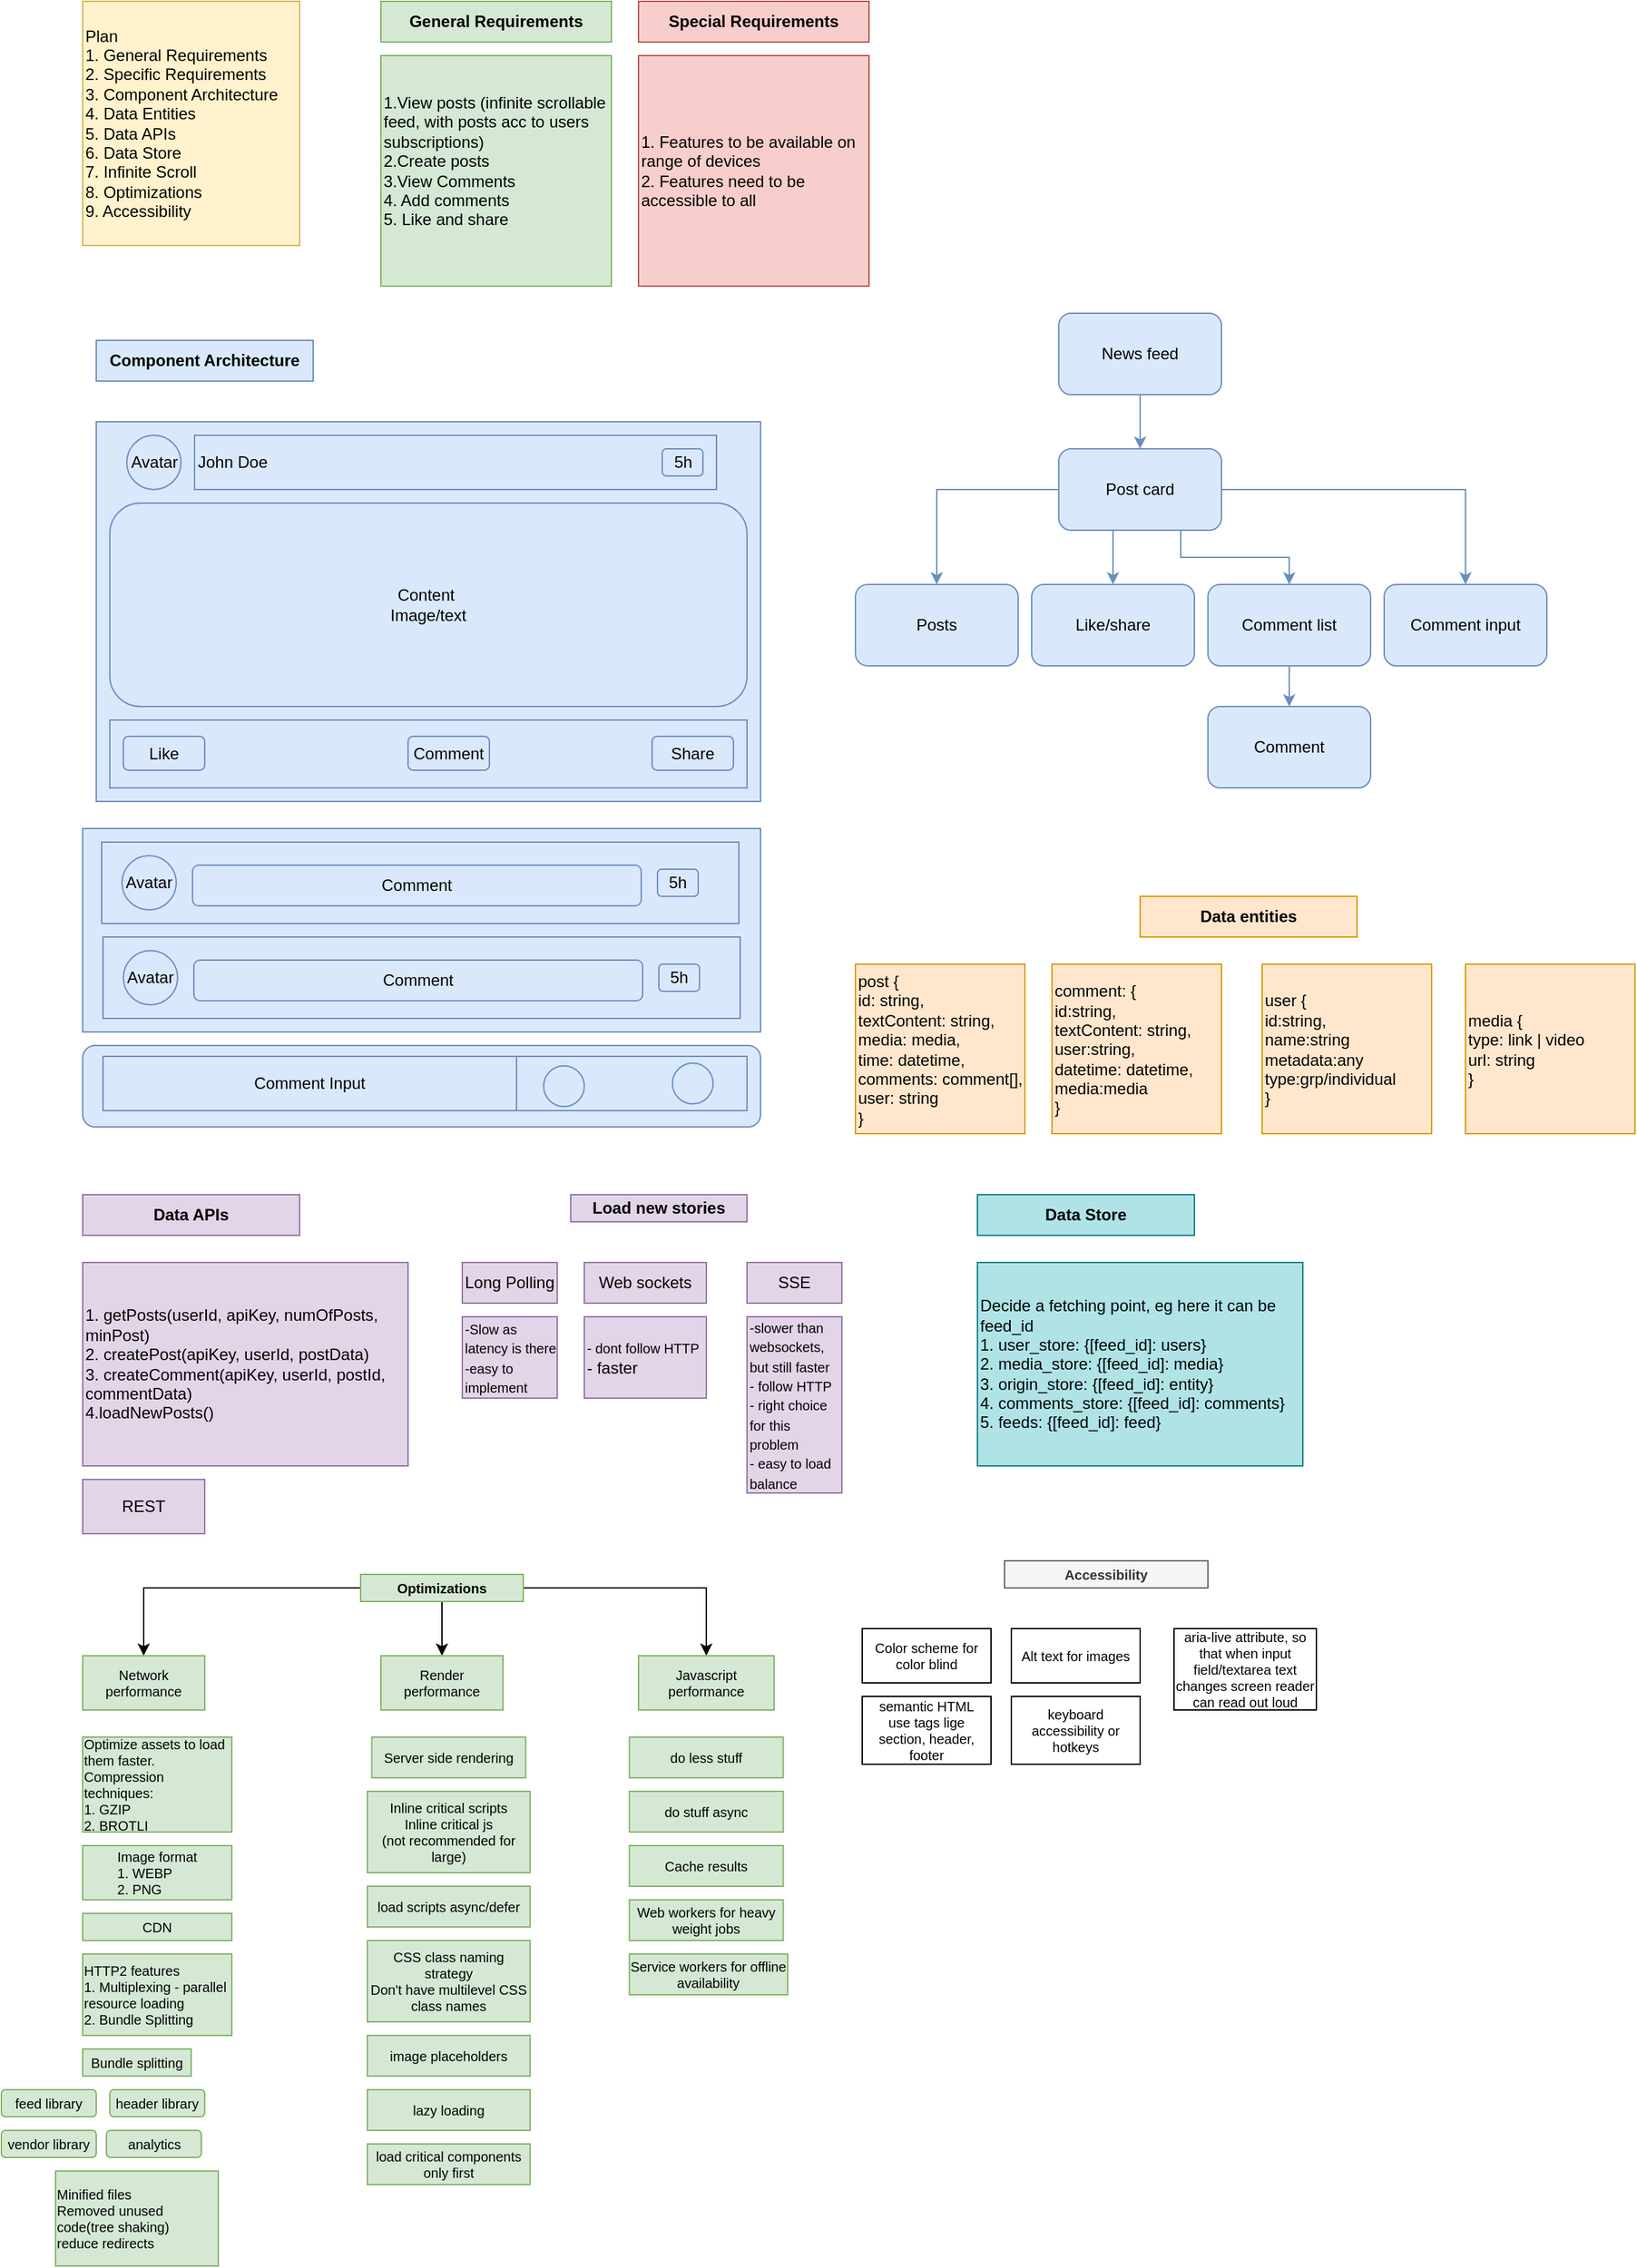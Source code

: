 <mxfile version="18.1.2" type="github">
  <diagram id="pV1UsLXD76Uy4-o15l10" name="Page-1">
    <mxGraphModel dx="940" dy="523" grid="1" gridSize="10" guides="1" tooltips="1" connect="1" arrows="1" fold="1" page="1" pageScale="1" pageWidth="850" pageHeight="1100" math="0" shadow="0">
      <root>
        <mxCell id="0" />
        <mxCell id="1" parent="0" />
        <mxCell id="sOp1A83OYoMBxLgUxcqA-18" value="" style="rounded=0;whiteSpace=wrap;html=1;fillColor=#dae8fc;strokeColor=#6c8ebf;" vertex="1" parent="1">
          <mxGeometry x="70" y="650" width="500" height="150" as="geometry" />
        </mxCell>
        <mxCell id="sOp1A83OYoMBxLgUxcqA-24" value="" style="rounded=0;whiteSpace=wrap;html=1;fillColor=#dae8fc;strokeColor=#6c8ebf;" vertex="1" parent="1">
          <mxGeometry x="84" y="660" width="470" height="60" as="geometry" />
        </mxCell>
        <mxCell id="sOp1A83OYoMBxLgUxcqA-1" value="Plan&lt;br&gt;1. General Requirements&lt;br&gt;2. Specific Requirements&lt;br&gt;3. Component Architecture&lt;br&gt;4. Data Entities&lt;br&gt;5. Data APIs&lt;br&gt;6. Data Store&lt;br&gt;7. Infinite Scroll&lt;br&gt;8. Optimizations&lt;br&gt;9. Accessibility" style="rounded=0;whiteSpace=wrap;html=1;align=left;fillColor=#fff2cc;strokeColor=#d6b656;" vertex="1" parent="1">
          <mxGeometry x="70" y="40" width="160" height="180" as="geometry" />
        </mxCell>
        <mxCell id="sOp1A83OYoMBxLgUxcqA-2" value="&lt;b&gt;General Requirements&lt;/b&gt;" style="rounded=0;whiteSpace=wrap;html=1;fillColor=#d5e8d4;strokeColor=#82b366;" vertex="1" parent="1">
          <mxGeometry x="290" y="40" width="170" height="30" as="geometry" />
        </mxCell>
        <mxCell id="sOp1A83OYoMBxLgUxcqA-3" value="1.View posts (infinite scrollable feed, with posts acc to users subscriptions)&lt;br&gt;&lt;div style=&quot;&quot;&gt;&lt;span style=&quot;background-color: initial;&quot;&gt;2.Create posts&lt;/span&gt;&lt;/div&gt;&lt;div style=&quot;&quot;&gt;&lt;span style=&quot;background-color: initial;&quot;&gt;3.View Comments&lt;/span&gt;&lt;/div&gt;&lt;div style=&quot;&quot;&gt;&lt;span style=&quot;background-color: initial;&quot;&gt;4. Add comments&lt;/span&gt;&lt;/div&gt;&lt;div style=&quot;&quot;&gt;&lt;span style=&quot;background-color: initial;&quot;&gt;5. Like and share&lt;/span&gt;&lt;/div&gt;&lt;div style=&quot;&quot;&gt;&lt;span style=&quot;background-color: initial;&quot;&gt;&lt;br&gt;&lt;/span&gt;&lt;/div&gt;" style="rounded=0;whiteSpace=wrap;html=1;align=left;fillColor=#d5e8d4;strokeColor=#82b366;" vertex="1" parent="1">
          <mxGeometry x="290" y="80" width="170" height="170" as="geometry" />
        </mxCell>
        <mxCell id="sOp1A83OYoMBxLgUxcqA-4" value="&lt;b&gt;Special Requirements&lt;/b&gt;" style="rounded=0;whiteSpace=wrap;html=1;fillColor=#f8cecc;strokeColor=#b85450;" vertex="1" parent="1">
          <mxGeometry x="480" y="40" width="170" height="30" as="geometry" />
        </mxCell>
        <mxCell id="sOp1A83OYoMBxLgUxcqA-5" value="1. Features to be available on range of devices&lt;br&gt;2. Features need to be accessible to all" style="rounded=0;whiteSpace=wrap;html=1;align=left;fillColor=#f8cecc;strokeColor=#b85450;" vertex="1" parent="1">
          <mxGeometry x="480" y="80" width="170" height="170" as="geometry" />
        </mxCell>
        <mxCell id="sOp1A83OYoMBxLgUxcqA-6" value="&lt;b&gt;Component Architecture&lt;/b&gt;" style="rounded=0;whiteSpace=wrap;html=1;fillColor=#dae8fc;strokeColor=#6c8ebf;" vertex="1" parent="1">
          <mxGeometry x="80" y="290" width="160" height="30" as="geometry" />
        </mxCell>
        <mxCell id="sOp1A83OYoMBxLgUxcqA-7" value="" style="rounded=0;whiteSpace=wrap;html=1;fillColor=#dae8fc;strokeColor=#6c8ebf;" vertex="1" parent="1">
          <mxGeometry x="80" y="350" width="490" height="280" as="geometry" />
        </mxCell>
        <mxCell id="sOp1A83OYoMBxLgUxcqA-9" value="Avatar" style="ellipse;whiteSpace=wrap;html=1;aspect=fixed;fillColor=#dae8fc;strokeColor=#6c8ebf;" vertex="1" parent="1">
          <mxGeometry x="99" y="670" width="40" height="40" as="geometry" />
        </mxCell>
        <mxCell id="sOp1A83OYoMBxLgUxcqA-11" value="5h" style="rounded=1;whiteSpace=wrap;html=1;fillColor=#dae8fc;strokeColor=#6c8ebf;" vertex="1" parent="1">
          <mxGeometry x="494" y="680" width="30" height="20" as="geometry" />
        </mxCell>
        <mxCell id="sOp1A83OYoMBxLgUxcqA-12" value="Content&amp;nbsp;&lt;br&gt;Image/text" style="rounded=1;whiteSpace=wrap;html=1;fillColor=#dae8fc;strokeColor=#6c8ebf;" vertex="1" parent="1">
          <mxGeometry x="90" y="410" width="470" height="150" as="geometry" />
        </mxCell>
        <mxCell id="sOp1A83OYoMBxLgUxcqA-14" value="" style="rounded=0;whiteSpace=wrap;html=1;fillColor=#dae8fc;strokeColor=#6c8ebf;" vertex="1" parent="1">
          <mxGeometry x="90" y="570" width="470" height="50" as="geometry" />
        </mxCell>
        <mxCell id="sOp1A83OYoMBxLgUxcqA-15" value="Like" style="rounded=1;whiteSpace=wrap;html=1;fillColor=#dae8fc;strokeColor=#6c8ebf;" vertex="1" parent="1">
          <mxGeometry x="100" y="582" width="60" height="25" as="geometry" />
        </mxCell>
        <mxCell id="sOp1A83OYoMBxLgUxcqA-16" value="Comment" style="rounded=1;whiteSpace=wrap;html=1;fillColor=#dae8fc;strokeColor=#6c8ebf;" vertex="1" parent="1">
          <mxGeometry x="310" y="582" width="60" height="25" as="geometry" />
        </mxCell>
        <mxCell id="sOp1A83OYoMBxLgUxcqA-17" value="Share" style="rounded=1;whiteSpace=wrap;html=1;fillColor=#dae8fc;strokeColor=#6c8ebf;" vertex="1" parent="1">
          <mxGeometry x="490" y="582" width="60" height="25" as="geometry" />
        </mxCell>
        <mxCell id="sOp1A83OYoMBxLgUxcqA-19" value="Comment" style="rounded=1;whiteSpace=wrap;html=1;fillColor=#dae8fc;strokeColor=#6c8ebf;" vertex="1" parent="1">
          <mxGeometry x="151" y="677" width="331" height="30" as="geometry" />
        </mxCell>
        <mxCell id="sOp1A83OYoMBxLgUxcqA-35" value="Avatar" style="ellipse;whiteSpace=wrap;html=1;aspect=fixed;fillColor=#dae8fc;strokeColor=#6c8ebf;" vertex="1" parent="1">
          <mxGeometry x="102.5" y="360" width="40" height="40" as="geometry" />
        </mxCell>
        <mxCell id="sOp1A83OYoMBxLgUxcqA-36" value="John Doe" style="rounded=0;whiteSpace=wrap;html=1;align=left;fillColor=#dae8fc;strokeColor=#6c8ebf;" vertex="1" parent="1">
          <mxGeometry x="152.5" y="360" width="385" height="40" as="geometry" />
        </mxCell>
        <mxCell id="sOp1A83OYoMBxLgUxcqA-37" value="5h" style="rounded=1;whiteSpace=wrap;html=1;fillColor=#dae8fc;strokeColor=#6c8ebf;" vertex="1" parent="1">
          <mxGeometry x="497.5" y="370" width="30" height="20" as="geometry" />
        </mxCell>
        <mxCell id="sOp1A83OYoMBxLgUxcqA-38" value="" style="rounded=0;whiteSpace=wrap;html=1;fillColor=#dae8fc;strokeColor=#6c8ebf;" vertex="1" parent="1">
          <mxGeometry x="85" y="730" width="470" height="60" as="geometry" />
        </mxCell>
        <mxCell id="sOp1A83OYoMBxLgUxcqA-39" value="Avatar" style="ellipse;whiteSpace=wrap;html=1;aspect=fixed;fillColor=#dae8fc;strokeColor=#6c8ebf;" vertex="1" parent="1">
          <mxGeometry x="100" y="740" width="40" height="40" as="geometry" />
        </mxCell>
        <mxCell id="sOp1A83OYoMBxLgUxcqA-40" value="5h" style="rounded=1;whiteSpace=wrap;html=1;fillColor=#dae8fc;strokeColor=#6c8ebf;" vertex="1" parent="1">
          <mxGeometry x="495" y="750" width="30" height="20" as="geometry" />
        </mxCell>
        <mxCell id="sOp1A83OYoMBxLgUxcqA-41" value="Comment" style="rounded=1;whiteSpace=wrap;html=1;fillColor=#dae8fc;strokeColor=#6c8ebf;" vertex="1" parent="1">
          <mxGeometry x="152" y="747" width="331" height="30" as="geometry" />
        </mxCell>
        <mxCell id="sOp1A83OYoMBxLgUxcqA-42" value="" style="rounded=1;whiteSpace=wrap;html=1;fillColor=#dae8fc;strokeColor=#6c8ebf;" vertex="1" parent="1">
          <mxGeometry x="70" y="810" width="500" height="60" as="geometry" />
        </mxCell>
        <mxCell id="sOp1A83OYoMBxLgUxcqA-43" value="Comment Input" style="rounded=0;whiteSpace=wrap;html=1;fillColor=#dae8fc;strokeColor=#6c8ebf;" vertex="1" parent="1">
          <mxGeometry x="85" y="818" width="305" height="40" as="geometry" />
        </mxCell>
        <mxCell id="sOp1A83OYoMBxLgUxcqA-44" value="" style="rounded=0;whiteSpace=wrap;html=1;fillColor=#dae8fc;strokeColor=#6c8ebf;" vertex="1" parent="1">
          <mxGeometry x="390" y="818" width="170" height="40" as="geometry" />
        </mxCell>
        <mxCell id="sOp1A83OYoMBxLgUxcqA-45" value="" style="ellipse;whiteSpace=wrap;html=1;aspect=fixed;fillColor=#dae8fc;strokeColor=#6c8ebf;" vertex="1" parent="1">
          <mxGeometry x="410" y="825" width="30" height="30" as="geometry" />
        </mxCell>
        <mxCell id="sOp1A83OYoMBxLgUxcqA-46" value="" style="ellipse;whiteSpace=wrap;html=1;aspect=fixed;fillColor=#dae8fc;strokeColor=#6c8ebf;" vertex="1" parent="1">
          <mxGeometry x="505" y="823" width="30" height="30" as="geometry" />
        </mxCell>
        <mxCell id="sOp1A83OYoMBxLgUxcqA-55" style="edgeStyle=orthogonalEdgeStyle;rounded=0;orthogonalLoop=1;jettySize=auto;html=1;fillColor=#dae8fc;strokeColor=#6c8ebf;" edge="1" parent="1" source="sOp1A83OYoMBxLgUxcqA-47" target="sOp1A83OYoMBxLgUxcqA-52">
          <mxGeometry relative="1" as="geometry" />
        </mxCell>
        <mxCell id="sOp1A83OYoMBxLgUxcqA-57" style="edgeStyle=orthogonalEdgeStyle;rounded=0;orthogonalLoop=1;jettySize=auto;html=1;entryX=0.5;entryY=0;entryDx=0;entryDy=0;fillColor=#dae8fc;strokeColor=#6c8ebf;" edge="1" parent="1" source="sOp1A83OYoMBxLgUxcqA-47" target="sOp1A83OYoMBxLgUxcqA-54">
          <mxGeometry relative="1" as="geometry" />
        </mxCell>
        <mxCell id="sOp1A83OYoMBxLgUxcqA-62" style="edgeStyle=orthogonalEdgeStyle;rounded=0;orthogonalLoop=1;jettySize=auto;html=1;entryX=0.5;entryY=0;entryDx=0;entryDy=0;fillColor=#dae8fc;strokeColor=#6c8ebf;" edge="1" parent="1" source="sOp1A83OYoMBxLgUxcqA-47" target="sOp1A83OYoMBxLgUxcqA-53">
          <mxGeometry relative="1" as="geometry">
            <Array as="points">
              <mxPoint x="880" y="450" />
              <mxPoint x="960" y="450" />
            </Array>
          </mxGeometry>
        </mxCell>
        <mxCell id="sOp1A83OYoMBxLgUxcqA-64" value="" style="edgeStyle=orthogonalEdgeStyle;rounded=0;orthogonalLoop=1;jettySize=auto;html=1;fillColor=#dae8fc;strokeColor=#6c8ebf;" edge="1" parent="1" source="sOp1A83OYoMBxLgUxcqA-47" target="sOp1A83OYoMBxLgUxcqA-63">
          <mxGeometry relative="1" as="geometry">
            <Array as="points">
              <mxPoint x="830" y="440" />
              <mxPoint x="830" y="440" />
            </Array>
          </mxGeometry>
        </mxCell>
        <mxCell id="sOp1A83OYoMBxLgUxcqA-47" value="Post card" style="rounded=1;whiteSpace=wrap;html=1;fillColor=#dae8fc;strokeColor=#6c8ebf;" vertex="1" parent="1">
          <mxGeometry x="790" y="370" width="120" height="60" as="geometry" />
        </mxCell>
        <mxCell id="sOp1A83OYoMBxLgUxcqA-52" value="Posts" style="rounded=1;whiteSpace=wrap;html=1;fillColor=#dae8fc;strokeColor=#6c8ebf;" vertex="1" parent="1">
          <mxGeometry x="640" y="470" width="120" height="60" as="geometry" />
        </mxCell>
        <mxCell id="sOp1A83OYoMBxLgUxcqA-59" value="" style="edgeStyle=orthogonalEdgeStyle;rounded=0;orthogonalLoop=1;jettySize=auto;html=1;fillColor=#dae8fc;strokeColor=#6c8ebf;" edge="1" parent="1" source="sOp1A83OYoMBxLgUxcqA-53" target="sOp1A83OYoMBxLgUxcqA-58">
          <mxGeometry relative="1" as="geometry" />
        </mxCell>
        <mxCell id="sOp1A83OYoMBxLgUxcqA-53" value="Comment list" style="rounded=1;whiteSpace=wrap;html=1;fillColor=#dae8fc;strokeColor=#6c8ebf;" vertex="1" parent="1">
          <mxGeometry x="900" y="470" width="120" height="60" as="geometry" />
        </mxCell>
        <mxCell id="sOp1A83OYoMBxLgUxcqA-54" value="Comment input" style="rounded=1;whiteSpace=wrap;html=1;fillColor=#dae8fc;strokeColor=#6c8ebf;" vertex="1" parent="1">
          <mxGeometry x="1030" y="470" width="120" height="60" as="geometry" />
        </mxCell>
        <mxCell id="sOp1A83OYoMBxLgUxcqA-58" value="Comment" style="rounded=1;whiteSpace=wrap;html=1;fillColor=#dae8fc;strokeColor=#6c8ebf;" vertex="1" parent="1">
          <mxGeometry x="900" y="560" width="120" height="60" as="geometry" />
        </mxCell>
        <mxCell id="sOp1A83OYoMBxLgUxcqA-61" value="" style="edgeStyle=orthogonalEdgeStyle;rounded=0;orthogonalLoop=1;jettySize=auto;html=1;fillColor=#dae8fc;strokeColor=#6c8ebf;" edge="1" parent="1" source="sOp1A83OYoMBxLgUxcqA-60" target="sOp1A83OYoMBxLgUxcqA-47">
          <mxGeometry relative="1" as="geometry" />
        </mxCell>
        <mxCell id="sOp1A83OYoMBxLgUxcqA-60" value="News feed" style="rounded=1;whiteSpace=wrap;html=1;fillColor=#dae8fc;strokeColor=#6c8ebf;" vertex="1" parent="1">
          <mxGeometry x="790" y="270" width="120" height="60" as="geometry" />
        </mxCell>
        <mxCell id="sOp1A83OYoMBxLgUxcqA-63" value="Like/share" style="rounded=1;whiteSpace=wrap;html=1;fillColor=#dae8fc;strokeColor=#6c8ebf;" vertex="1" parent="1">
          <mxGeometry x="770" y="470" width="120" height="60" as="geometry" />
        </mxCell>
        <mxCell id="sOp1A83OYoMBxLgUxcqA-65" value="post {&lt;br&gt;id: string,&lt;br&gt;&lt;div style=&quot;&quot;&gt;textContent: string,&lt;/div&gt;&lt;div style=&quot;&quot;&gt;media: media,&lt;/div&gt;&lt;div style=&quot;&quot;&gt;time: datetime,&lt;/div&gt;&lt;div style=&quot;&quot;&gt;comments: comment[],&lt;/div&gt;&lt;div style=&quot;&quot;&gt;user: string&lt;/div&gt;}" style="whiteSpace=wrap;html=1;aspect=fixed;align=left;fillColor=#ffe6cc;strokeColor=#d79b00;" vertex="1" parent="1">
          <mxGeometry x="640" y="750" width="125" height="125" as="geometry" />
        </mxCell>
        <mxCell id="sOp1A83OYoMBxLgUxcqA-66" value="comment: {&lt;br&gt;id:string,&lt;br&gt;textContent: string,&lt;br&gt;user:string,&lt;br&gt;datetime: datetime,&lt;br&gt;media:media&lt;br&gt;}" style="whiteSpace=wrap;html=1;aspect=fixed;align=left;fillColor=#ffe6cc;strokeColor=#d79b00;" vertex="1" parent="1">
          <mxGeometry x="785" y="750" width="125" height="125" as="geometry" />
        </mxCell>
        <mxCell id="sOp1A83OYoMBxLgUxcqA-67" value="user {&lt;br&gt;id:string,&lt;br&gt;name:string&lt;br&gt;metadata:any&lt;br&gt;type:grp/individual&lt;br&gt;}" style="whiteSpace=wrap;html=1;aspect=fixed;align=left;fillColor=#ffe6cc;strokeColor=#d79b00;" vertex="1" parent="1">
          <mxGeometry x="940" y="750" width="125" height="125" as="geometry" />
        </mxCell>
        <mxCell id="sOp1A83OYoMBxLgUxcqA-68" value="media {&lt;br&gt;type: link | video&lt;br&gt;url: string&lt;br&gt;}" style="whiteSpace=wrap;html=1;aspect=fixed;align=left;fillColor=#ffe6cc;strokeColor=#d79b00;" vertex="1" parent="1">
          <mxGeometry x="1090" y="750" width="125" height="125" as="geometry" />
        </mxCell>
        <mxCell id="sOp1A83OYoMBxLgUxcqA-69" value="&lt;b&gt;Data entities&lt;/b&gt;" style="rounded=0;whiteSpace=wrap;html=1;fillColor=#ffe6cc;strokeColor=#d79b00;" vertex="1" parent="1">
          <mxGeometry x="850" y="700" width="160" height="30" as="geometry" />
        </mxCell>
        <mxCell id="sOp1A83OYoMBxLgUxcqA-70" value="&lt;b&gt;Data APIs&lt;/b&gt;" style="rounded=0;whiteSpace=wrap;html=1;fillColor=#e1d5e7;strokeColor=#9673a6;" vertex="1" parent="1">
          <mxGeometry x="70" y="920" width="160" height="30" as="geometry" />
        </mxCell>
        <mxCell id="sOp1A83OYoMBxLgUxcqA-71" value="1. getPosts(userId, apiKey, numOfPosts, minPost)&lt;br&gt;2. createPost(apiKey, userId, postData)&lt;br&gt;3. createComment(apiKey, userId, postId, commentData)&amp;nbsp;&lt;br&gt;4.loadNewPosts()" style="rounded=0;whiteSpace=wrap;html=1;align=left;fillColor=#e1d5e7;strokeColor=#9673a6;" vertex="1" parent="1">
          <mxGeometry x="70" y="970" width="240" height="150" as="geometry" />
        </mxCell>
        <mxCell id="sOp1A83OYoMBxLgUxcqA-72" value="&lt;b&gt;Data Store&lt;/b&gt;" style="rounded=0;whiteSpace=wrap;html=1;fillColor=#b0e3e6;strokeColor=#0e8088;" vertex="1" parent="1">
          <mxGeometry x="730" y="920" width="160" height="30" as="geometry" />
        </mxCell>
        <mxCell id="sOp1A83OYoMBxLgUxcqA-73" value="Decide a fetching point, eg here it can be feed_id&lt;br&gt;1. user_store: {[feed_id]: users}&lt;br&gt;2. media_store: {[feed_id]: media}&lt;br&gt;3. origin_store: {[feed_id]: entity}&lt;br&gt;4. comments_store: {[feed_id]: comments}&lt;br&gt;5. feeds: {[feed_id]: feed}" style="rounded=0;whiteSpace=wrap;html=1;align=left;fillColor=#b0e3e6;strokeColor=#0e8088;" vertex="1" parent="1">
          <mxGeometry x="730" y="970" width="240" height="150" as="geometry" />
        </mxCell>
        <mxCell id="sOp1A83OYoMBxLgUxcqA-74" value="REST" style="rounded=0;whiteSpace=wrap;html=1;fillColor=#e1d5e7;strokeColor=#9673a6;" vertex="1" parent="1">
          <mxGeometry x="70" y="1130" width="90" height="40" as="geometry" />
        </mxCell>
        <mxCell id="sOp1A83OYoMBxLgUxcqA-75" value="&lt;b&gt;Load new stories&lt;/b&gt;" style="rounded=0;whiteSpace=wrap;html=1;fillColor=#e1d5e7;strokeColor=#9673a6;" vertex="1" parent="1">
          <mxGeometry x="430" y="920" width="130" height="20" as="geometry" />
        </mxCell>
        <mxCell id="sOp1A83OYoMBxLgUxcqA-76" value="SSE" style="rounded=0;whiteSpace=wrap;html=1;fillColor=#e1d5e7;strokeColor=#9673a6;" vertex="1" parent="1">
          <mxGeometry x="560" y="970" width="70" height="30" as="geometry" />
        </mxCell>
        <mxCell id="sOp1A83OYoMBxLgUxcqA-77" value="Web sockets" style="rounded=0;whiteSpace=wrap;html=1;fillColor=#e1d5e7;strokeColor=#9673a6;" vertex="1" parent="1">
          <mxGeometry x="440" y="970" width="90" height="30" as="geometry" />
        </mxCell>
        <mxCell id="sOp1A83OYoMBxLgUxcqA-78" value="Long Polling" style="rounded=0;whiteSpace=wrap;html=1;fillColor=#e1d5e7;strokeColor=#9673a6;" vertex="1" parent="1">
          <mxGeometry x="350" y="970" width="70" height="30" as="geometry" />
        </mxCell>
        <mxCell id="sOp1A83OYoMBxLgUxcqA-79" value="&lt;font style=&quot;font-size: 10px;&quot;&gt;-Slow as latency is there&lt;br&gt;-easy to implement&lt;/font&gt;" style="rounded=0;whiteSpace=wrap;html=1;align=left;fillColor=#e1d5e7;strokeColor=#9673a6;" vertex="1" parent="1">
          <mxGeometry x="350" y="1010" width="70" height="60" as="geometry" />
        </mxCell>
        <mxCell id="sOp1A83OYoMBxLgUxcqA-80" value="&lt;span style=&quot;font-size: 10px;&quot;&gt;- dont follow HTTP&lt;br&gt;&lt;/span&gt;- faster" style="rounded=0;whiteSpace=wrap;html=1;align=left;fillColor=#e1d5e7;strokeColor=#9673a6;" vertex="1" parent="1">
          <mxGeometry x="440" y="1010" width="90" height="60" as="geometry" />
        </mxCell>
        <mxCell id="sOp1A83OYoMBxLgUxcqA-81" value="&lt;span style=&quot;font-size: 10px;&quot;&gt;-slower than websockets, but still faster&lt;br&gt;- follow HTTP&lt;br&gt;- right choice for this problem&lt;br&gt;- easy to load balance&lt;br&gt;&lt;/span&gt;" style="rounded=0;whiteSpace=wrap;html=1;align=left;fillColor=#e1d5e7;strokeColor=#9673a6;" vertex="1" parent="1">
          <mxGeometry x="560" y="1010" width="70" height="130" as="geometry" />
        </mxCell>
        <mxCell id="sOp1A83OYoMBxLgUxcqA-86" value="" style="edgeStyle=orthogonalEdgeStyle;rounded=0;orthogonalLoop=1;jettySize=auto;html=1;fontSize=10;" edge="1" parent="1" source="sOp1A83OYoMBxLgUxcqA-82" target="sOp1A83OYoMBxLgUxcqA-84">
          <mxGeometry relative="1" as="geometry" />
        </mxCell>
        <mxCell id="sOp1A83OYoMBxLgUxcqA-87" style="edgeStyle=orthogonalEdgeStyle;rounded=0;orthogonalLoop=1;jettySize=auto;html=1;entryX=0.5;entryY=0;entryDx=0;entryDy=0;fontSize=10;" edge="1" parent="1" source="sOp1A83OYoMBxLgUxcqA-82" target="sOp1A83OYoMBxLgUxcqA-85">
          <mxGeometry relative="1" as="geometry" />
        </mxCell>
        <mxCell id="sOp1A83OYoMBxLgUxcqA-88" style="edgeStyle=orthogonalEdgeStyle;rounded=0;orthogonalLoop=1;jettySize=auto;html=1;entryX=0.5;entryY=0;entryDx=0;entryDy=0;fontSize=10;" edge="1" parent="1" source="sOp1A83OYoMBxLgUxcqA-82" target="sOp1A83OYoMBxLgUxcqA-83">
          <mxGeometry relative="1" as="geometry" />
        </mxCell>
        <mxCell id="sOp1A83OYoMBxLgUxcqA-82" value="&lt;b&gt;Optimizations&lt;/b&gt;" style="rounded=0;whiteSpace=wrap;html=1;fontSize=10;fillColor=#d5e8d4;strokeColor=#82b366;" vertex="1" parent="1">
          <mxGeometry x="275" y="1200" width="120" height="20" as="geometry" />
        </mxCell>
        <mxCell id="sOp1A83OYoMBxLgUxcqA-83" value="Javascript performance" style="rounded=0;whiteSpace=wrap;html=1;fontSize=10;fillColor=#d5e8d4;strokeColor=#82b366;" vertex="1" parent="1">
          <mxGeometry x="480" y="1260" width="100" height="40" as="geometry" />
        </mxCell>
        <mxCell id="sOp1A83OYoMBxLgUxcqA-84" value="Render performance" style="rounded=0;whiteSpace=wrap;html=1;fontSize=10;fillColor=#d5e8d4;strokeColor=#82b366;" vertex="1" parent="1">
          <mxGeometry x="290" y="1260" width="90" height="40" as="geometry" />
        </mxCell>
        <mxCell id="sOp1A83OYoMBxLgUxcqA-85" value="Network performance" style="rounded=0;whiteSpace=wrap;html=1;fontSize=10;fillColor=#d5e8d4;strokeColor=#82b366;" vertex="1" parent="1">
          <mxGeometry x="70" y="1260" width="90" height="40" as="geometry" />
        </mxCell>
        <mxCell id="sOp1A83OYoMBxLgUxcqA-89" value="&lt;div style=&quot;text-align: left;&quot;&gt;&lt;span style=&quot;background-color: initial;&quot;&gt;Optimize assets to load them faster.&lt;/span&gt;&lt;/div&gt;&lt;div style=&quot;text-align: left;&quot;&gt;&lt;span style=&quot;background-color: initial;&quot;&gt;Compression techniques:&lt;/span&gt;&lt;/div&gt;&lt;div style=&quot;text-align: left;&quot;&gt;&lt;span style=&quot;background-color: initial;&quot;&gt;1. GZIP&lt;/span&gt;&lt;/div&gt;&lt;div style=&quot;text-align: left;&quot;&gt;&lt;span style=&quot;background-color: initial;&quot;&gt;2. BROTLI&lt;/span&gt;&lt;/div&gt;" style="rounded=0;whiteSpace=wrap;html=1;fontSize=10;fillColor=#d5e8d4;strokeColor=#82b366;" vertex="1" parent="1">
          <mxGeometry x="70" y="1320" width="110" height="70" as="geometry" />
        </mxCell>
        <mxCell id="sOp1A83OYoMBxLgUxcqA-90" value="&lt;div style=&quot;text-align: left;&quot;&gt;&lt;span style=&quot;background-color: initial;&quot;&gt;Image format&lt;/span&gt;&lt;/div&gt;&lt;div style=&quot;text-align: left;&quot;&gt;&lt;span style=&quot;background-color: initial;&quot;&gt;1. WEBP&lt;/span&gt;&lt;/div&gt;&lt;div style=&quot;text-align: left;&quot;&gt;&lt;span style=&quot;background-color: initial;&quot;&gt;2. PNG&lt;/span&gt;&lt;/div&gt;" style="rounded=0;whiteSpace=wrap;html=1;fontSize=10;fillColor=#d5e8d4;strokeColor=#82b366;" vertex="1" parent="1">
          <mxGeometry x="70" y="1400" width="110" height="40" as="geometry" />
        </mxCell>
        <mxCell id="sOp1A83OYoMBxLgUxcqA-91" value="CDN" style="rounded=0;whiteSpace=wrap;html=1;fontSize=10;fillColor=#d5e8d4;strokeColor=#82b366;" vertex="1" parent="1">
          <mxGeometry x="70" y="1450" width="110" height="20" as="geometry" />
        </mxCell>
        <mxCell id="sOp1A83OYoMBxLgUxcqA-92" value="&lt;div style=&quot;text-align: left;&quot;&gt;&lt;span style=&quot;background-color: initial;&quot;&gt;HTTP2 features&lt;/span&gt;&lt;/div&gt;&lt;div style=&quot;text-align: left;&quot;&gt;&lt;span style=&quot;background-color: initial;&quot;&gt;1. Multiplexing -&amp;nbsp;&lt;/span&gt;&lt;span style=&quot;background-color: initial;&quot;&gt;parallel resource loading&lt;/span&gt;&lt;/div&gt;&lt;div style=&quot;text-align: left;&quot;&gt;2. Bundle Splitting&lt;/div&gt;" style="rounded=0;whiteSpace=wrap;html=1;fontSize=10;fillColor=#d5e8d4;strokeColor=#82b366;" vertex="1" parent="1">
          <mxGeometry x="70" y="1480" width="110" height="60" as="geometry" />
        </mxCell>
        <mxCell id="sOp1A83OYoMBxLgUxcqA-93" value="Bundle splitting" style="rounded=0;whiteSpace=wrap;html=1;fontSize=10;fillColor=#d5e8d4;strokeColor=#82b366;" vertex="1" parent="1">
          <mxGeometry x="70" y="1550" width="80" height="20" as="geometry" />
        </mxCell>
        <mxCell id="sOp1A83OYoMBxLgUxcqA-94" value="feed library" style="rounded=1;whiteSpace=wrap;html=1;fontSize=10;fillColor=#d5e8d4;strokeColor=#82b366;" vertex="1" parent="1">
          <mxGeometry x="10" y="1580" width="70" height="20" as="geometry" />
        </mxCell>
        <mxCell id="sOp1A83OYoMBxLgUxcqA-95" value="header library" style="rounded=1;whiteSpace=wrap;html=1;fontSize=10;fillColor=#d5e8d4;strokeColor=#82b366;" vertex="1" parent="1">
          <mxGeometry x="90" y="1580" width="70" height="20" as="geometry" />
        </mxCell>
        <mxCell id="sOp1A83OYoMBxLgUxcqA-96" value="vendor library" style="rounded=1;whiteSpace=wrap;html=1;fontSize=10;fillColor=#d5e8d4;strokeColor=#82b366;" vertex="1" parent="1">
          <mxGeometry x="10" y="1610" width="70" height="20" as="geometry" />
        </mxCell>
        <mxCell id="sOp1A83OYoMBxLgUxcqA-97" value="analytics" style="rounded=1;whiteSpace=wrap;html=1;fontSize=10;fillColor=#d5e8d4;strokeColor=#82b366;" vertex="1" parent="1">
          <mxGeometry x="87.5" y="1610" width="70" height="20" as="geometry" />
        </mxCell>
        <mxCell id="sOp1A83OYoMBxLgUxcqA-98" value="Server side rendering" style="rounded=0;whiteSpace=wrap;html=1;fontSize=10;fillColor=#d5e8d4;strokeColor=#82b366;" vertex="1" parent="1">
          <mxGeometry x="283.25" y="1320" width="113.5" height="30" as="geometry" />
        </mxCell>
        <mxCell id="sOp1A83OYoMBxLgUxcqA-99" value="Inline critical scripts&lt;br&gt;Inline critical js&lt;br&gt;(not recommended for large)" style="rounded=0;whiteSpace=wrap;html=1;fontSize=10;fillColor=#d5e8d4;strokeColor=#82b366;" vertex="1" parent="1">
          <mxGeometry x="280" y="1360" width="120" height="60" as="geometry" />
        </mxCell>
        <mxCell id="sOp1A83OYoMBxLgUxcqA-100" value="load scripts async/defer" style="rounded=0;whiteSpace=wrap;html=1;fontSize=10;fillColor=#d5e8d4;strokeColor=#82b366;" vertex="1" parent="1">
          <mxGeometry x="280" y="1430" width="120" height="30" as="geometry" />
        </mxCell>
        <mxCell id="sOp1A83OYoMBxLgUxcqA-101" value="do less stuff" style="rounded=0;whiteSpace=wrap;html=1;fontSize=10;fillColor=#d5e8d4;strokeColor=#82b366;" vertex="1" parent="1">
          <mxGeometry x="473.25" y="1320" width="113.5" height="30" as="geometry" />
        </mxCell>
        <mxCell id="sOp1A83OYoMBxLgUxcqA-102" value="do stuff async" style="rounded=0;whiteSpace=wrap;html=1;fontSize=10;fillColor=#d5e8d4;strokeColor=#82b366;" vertex="1" parent="1">
          <mxGeometry x="473.25" y="1360" width="113.5" height="30" as="geometry" />
        </mxCell>
        <mxCell id="sOp1A83OYoMBxLgUxcqA-103" value="Cache results" style="rounded=0;whiteSpace=wrap;html=1;fontSize=10;fillColor=#d5e8d4;strokeColor=#82b366;" vertex="1" parent="1">
          <mxGeometry x="473.25" y="1400" width="113.5" height="30" as="geometry" />
        </mxCell>
        <mxCell id="sOp1A83OYoMBxLgUxcqA-104" value="Web workers for heavy weight jobs" style="rounded=0;whiteSpace=wrap;html=1;fontSize=10;fillColor=#d5e8d4;strokeColor=#82b366;" vertex="1" parent="1">
          <mxGeometry x="473.25" y="1440" width="113.5" height="30" as="geometry" />
        </mxCell>
        <mxCell id="sOp1A83OYoMBxLgUxcqA-105" value="CSS class naming strategy&lt;br&gt;Don&#39;t have multilevel CSS class names" style="rounded=0;whiteSpace=wrap;html=1;fontSize=10;fillColor=#d5e8d4;strokeColor=#82b366;" vertex="1" parent="1">
          <mxGeometry x="280" y="1470" width="120" height="60" as="geometry" />
        </mxCell>
        <mxCell id="sOp1A83OYoMBxLgUxcqA-107" value="&lt;div style=&quot;text-align: left;&quot;&gt;&lt;span style=&quot;background-color: initial;&quot;&gt;Minified files&lt;/span&gt;&lt;/div&gt;&lt;div style=&quot;text-align: left;&quot;&gt;&lt;span style=&quot;background-color: initial;&quot;&gt;Removed unused code(tree shaking)&lt;/span&gt;&lt;/div&gt;&lt;div style=&quot;text-align: left;&quot;&gt;&lt;span style=&quot;background-color: initial;&quot;&gt;reduce redirects&lt;/span&gt;&lt;/div&gt;" style="rounded=0;whiteSpace=wrap;html=1;fontSize=10;fillColor=#d5e8d4;strokeColor=#82b366;" vertex="1" parent="1">
          <mxGeometry x="50" y="1640" width="120" height="70" as="geometry" />
        </mxCell>
        <mxCell id="sOp1A83OYoMBxLgUxcqA-108" value="&lt;b&gt;Accessibility&lt;/b&gt;" style="rounded=0;whiteSpace=wrap;html=1;fontSize=10;fillColor=#f5f5f5;fontColor=#333333;strokeColor=#666666;" vertex="1" parent="1">
          <mxGeometry x="750" y="1190" width="150" height="20" as="geometry" />
        </mxCell>
        <mxCell id="sOp1A83OYoMBxLgUxcqA-109" value="Color scheme for color blind" style="rounded=0;whiteSpace=wrap;html=1;fontSize=10;" vertex="1" parent="1">
          <mxGeometry x="645" y="1240" width="95" height="40" as="geometry" />
        </mxCell>
        <mxCell id="sOp1A83OYoMBxLgUxcqA-110" value="Alt text for images" style="rounded=0;whiteSpace=wrap;html=1;fontSize=10;" vertex="1" parent="1">
          <mxGeometry x="755" y="1240" width="95" height="40" as="geometry" />
        </mxCell>
        <mxCell id="sOp1A83OYoMBxLgUxcqA-111" value="aria-live attribute, so that when input field/textarea text changes screen reader can read out loud" style="rounded=0;whiteSpace=wrap;html=1;fontSize=10;" vertex="1" parent="1">
          <mxGeometry x="875" y="1240" width="105" height="60" as="geometry" />
        </mxCell>
        <mxCell id="sOp1A83OYoMBxLgUxcqA-112" value="semantic HTML&lt;br&gt;use tags lige section, header, footer" style="rounded=0;whiteSpace=wrap;html=1;fontSize=10;" vertex="1" parent="1">
          <mxGeometry x="645" y="1290" width="95" height="50" as="geometry" />
        </mxCell>
        <mxCell id="sOp1A83OYoMBxLgUxcqA-113" value="keyboard accessibility or hotkeys" style="rounded=0;whiteSpace=wrap;html=1;fontSize=10;" vertex="1" parent="1">
          <mxGeometry x="755" y="1290" width="95" height="50" as="geometry" />
        </mxCell>
        <mxCell id="sOp1A83OYoMBxLgUxcqA-114" value="image placeholders" style="rounded=0;whiteSpace=wrap;html=1;fontSize=10;fillColor=#d5e8d4;strokeColor=#82b366;" vertex="1" parent="1">
          <mxGeometry x="280" y="1540" width="120" height="30" as="geometry" />
        </mxCell>
        <mxCell id="sOp1A83OYoMBxLgUxcqA-115" value="Service workers for offline availability" style="rounded=0;whiteSpace=wrap;html=1;fontSize=10;fillColor=#d5e8d4;strokeColor=#82b366;" vertex="1" parent="1">
          <mxGeometry x="473.25" y="1480" width="116.75" height="30" as="geometry" />
        </mxCell>
        <mxCell id="sOp1A83OYoMBxLgUxcqA-116" value="lazy loading" style="rounded=0;whiteSpace=wrap;html=1;fontSize=10;fillColor=#d5e8d4;strokeColor=#82b366;" vertex="1" parent="1">
          <mxGeometry x="280" y="1580" width="120" height="30" as="geometry" />
        </mxCell>
        <mxCell id="sOp1A83OYoMBxLgUxcqA-117" value="load critical components only first" style="rounded=0;whiteSpace=wrap;html=1;fontSize=10;fillColor=#d5e8d4;strokeColor=#82b366;" vertex="1" parent="1">
          <mxGeometry x="280" y="1620" width="120" height="30" as="geometry" />
        </mxCell>
      </root>
    </mxGraphModel>
  </diagram>
</mxfile>
